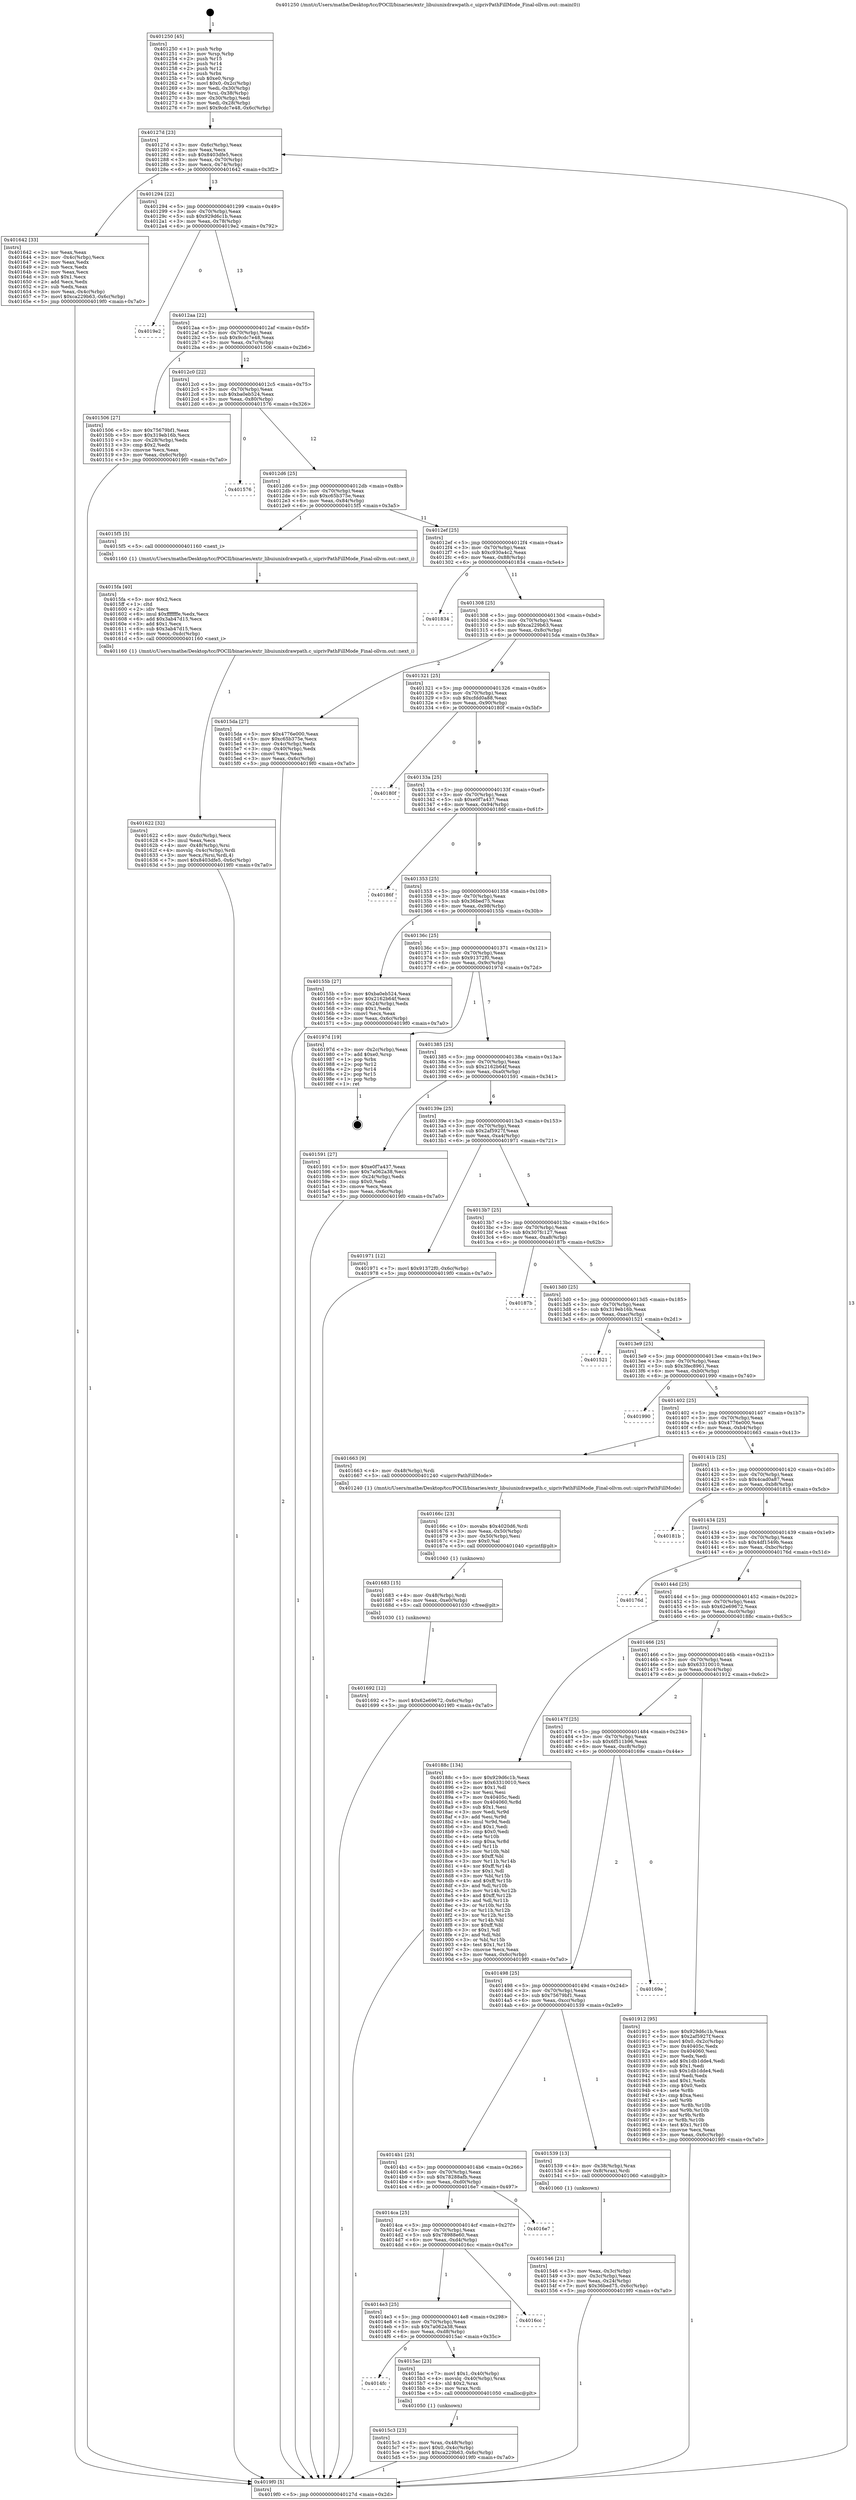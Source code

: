 digraph "0x401250" {
  label = "0x401250 (/mnt/c/Users/mathe/Desktop/tcc/POCII/binaries/extr_libuiunixdrawpath.c_uiprivPathFillMode_Final-ollvm.out::main(0))"
  labelloc = "t"
  node[shape=record]

  Entry [label="",width=0.3,height=0.3,shape=circle,fillcolor=black,style=filled]
  "0x40127d" [label="{
     0x40127d [23]\l
     | [instrs]\l
     &nbsp;&nbsp;0x40127d \<+3\>: mov -0x6c(%rbp),%eax\l
     &nbsp;&nbsp;0x401280 \<+2\>: mov %eax,%ecx\l
     &nbsp;&nbsp;0x401282 \<+6\>: sub $0x8403dfe5,%ecx\l
     &nbsp;&nbsp;0x401288 \<+3\>: mov %eax,-0x70(%rbp)\l
     &nbsp;&nbsp;0x40128b \<+3\>: mov %ecx,-0x74(%rbp)\l
     &nbsp;&nbsp;0x40128e \<+6\>: je 0000000000401642 \<main+0x3f2\>\l
  }"]
  "0x401642" [label="{
     0x401642 [33]\l
     | [instrs]\l
     &nbsp;&nbsp;0x401642 \<+2\>: xor %eax,%eax\l
     &nbsp;&nbsp;0x401644 \<+3\>: mov -0x4c(%rbp),%ecx\l
     &nbsp;&nbsp;0x401647 \<+2\>: mov %eax,%edx\l
     &nbsp;&nbsp;0x401649 \<+2\>: sub %ecx,%edx\l
     &nbsp;&nbsp;0x40164b \<+2\>: mov %eax,%ecx\l
     &nbsp;&nbsp;0x40164d \<+3\>: sub $0x1,%ecx\l
     &nbsp;&nbsp;0x401650 \<+2\>: add %ecx,%edx\l
     &nbsp;&nbsp;0x401652 \<+2\>: sub %edx,%eax\l
     &nbsp;&nbsp;0x401654 \<+3\>: mov %eax,-0x4c(%rbp)\l
     &nbsp;&nbsp;0x401657 \<+7\>: movl $0xca229b63,-0x6c(%rbp)\l
     &nbsp;&nbsp;0x40165e \<+5\>: jmp 00000000004019f0 \<main+0x7a0\>\l
  }"]
  "0x401294" [label="{
     0x401294 [22]\l
     | [instrs]\l
     &nbsp;&nbsp;0x401294 \<+5\>: jmp 0000000000401299 \<main+0x49\>\l
     &nbsp;&nbsp;0x401299 \<+3\>: mov -0x70(%rbp),%eax\l
     &nbsp;&nbsp;0x40129c \<+5\>: sub $0x929d6c1b,%eax\l
     &nbsp;&nbsp;0x4012a1 \<+3\>: mov %eax,-0x78(%rbp)\l
     &nbsp;&nbsp;0x4012a4 \<+6\>: je 00000000004019e2 \<main+0x792\>\l
  }"]
  Exit [label="",width=0.3,height=0.3,shape=circle,fillcolor=black,style=filled,peripheries=2]
  "0x4019e2" [label="{
     0x4019e2\l
  }", style=dashed]
  "0x4012aa" [label="{
     0x4012aa [22]\l
     | [instrs]\l
     &nbsp;&nbsp;0x4012aa \<+5\>: jmp 00000000004012af \<main+0x5f\>\l
     &nbsp;&nbsp;0x4012af \<+3\>: mov -0x70(%rbp),%eax\l
     &nbsp;&nbsp;0x4012b2 \<+5\>: sub $0x9cdc7e48,%eax\l
     &nbsp;&nbsp;0x4012b7 \<+3\>: mov %eax,-0x7c(%rbp)\l
     &nbsp;&nbsp;0x4012ba \<+6\>: je 0000000000401506 \<main+0x2b6\>\l
  }"]
  "0x401692" [label="{
     0x401692 [12]\l
     | [instrs]\l
     &nbsp;&nbsp;0x401692 \<+7\>: movl $0x62e69672,-0x6c(%rbp)\l
     &nbsp;&nbsp;0x401699 \<+5\>: jmp 00000000004019f0 \<main+0x7a0\>\l
  }"]
  "0x401506" [label="{
     0x401506 [27]\l
     | [instrs]\l
     &nbsp;&nbsp;0x401506 \<+5\>: mov $0x75679bf1,%eax\l
     &nbsp;&nbsp;0x40150b \<+5\>: mov $0x319eb16b,%ecx\l
     &nbsp;&nbsp;0x401510 \<+3\>: mov -0x28(%rbp),%edx\l
     &nbsp;&nbsp;0x401513 \<+3\>: cmp $0x2,%edx\l
     &nbsp;&nbsp;0x401516 \<+3\>: cmovne %ecx,%eax\l
     &nbsp;&nbsp;0x401519 \<+3\>: mov %eax,-0x6c(%rbp)\l
     &nbsp;&nbsp;0x40151c \<+5\>: jmp 00000000004019f0 \<main+0x7a0\>\l
  }"]
  "0x4012c0" [label="{
     0x4012c0 [22]\l
     | [instrs]\l
     &nbsp;&nbsp;0x4012c0 \<+5\>: jmp 00000000004012c5 \<main+0x75\>\l
     &nbsp;&nbsp;0x4012c5 \<+3\>: mov -0x70(%rbp),%eax\l
     &nbsp;&nbsp;0x4012c8 \<+5\>: sub $0xba0eb524,%eax\l
     &nbsp;&nbsp;0x4012cd \<+3\>: mov %eax,-0x80(%rbp)\l
     &nbsp;&nbsp;0x4012d0 \<+6\>: je 0000000000401576 \<main+0x326\>\l
  }"]
  "0x4019f0" [label="{
     0x4019f0 [5]\l
     | [instrs]\l
     &nbsp;&nbsp;0x4019f0 \<+5\>: jmp 000000000040127d \<main+0x2d\>\l
  }"]
  "0x401250" [label="{
     0x401250 [45]\l
     | [instrs]\l
     &nbsp;&nbsp;0x401250 \<+1\>: push %rbp\l
     &nbsp;&nbsp;0x401251 \<+3\>: mov %rsp,%rbp\l
     &nbsp;&nbsp;0x401254 \<+2\>: push %r15\l
     &nbsp;&nbsp;0x401256 \<+2\>: push %r14\l
     &nbsp;&nbsp;0x401258 \<+2\>: push %r12\l
     &nbsp;&nbsp;0x40125a \<+1\>: push %rbx\l
     &nbsp;&nbsp;0x40125b \<+7\>: sub $0xe0,%rsp\l
     &nbsp;&nbsp;0x401262 \<+7\>: movl $0x0,-0x2c(%rbp)\l
     &nbsp;&nbsp;0x401269 \<+3\>: mov %edi,-0x30(%rbp)\l
     &nbsp;&nbsp;0x40126c \<+4\>: mov %rsi,-0x38(%rbp)\l
     &nbsp;&nbsp;0x401270 \<+3\>: mov -0x30(%rbp),%edi\l
     &nbsp;&nbsp;0x401273 \<+3\>: mov %edi,-0x28(%rbp)\l
     &nbsp;&nbsp;0x401276 \<+7\>: movl $0x9cdc7e48,-0x6c(%rbp)\l
  }"]
  "0x401683" [label="{
     0x401683 [15]\l
     | [instrs]\l
     &nbsp;&nbsp;0x401683 \<+4\>: mov -0x48(%rbp),%rdi\l
     &nbsp;&nbsp;0x401687 \<+6\>: mov %eax,-0xe0(%rbp)\l
     &nbsp;&nbsp;0x40168d \<+5\>: call 0000000000401030 \<free@plt\>\l
     | [calls]\l
     &nbsp;&nbsp;0x401030 \{1\} (unknown)\l
  }"]
  "0x401576" [label="{
     0x401576\l
  }", style=dashed]
  "0x4012d6" [label="{
     0x4012d6 [25]\l
     | [instrs]\l
     &nbsp;&nbsp;0x4012d6 \<+5\>: jmp 00000000004012db \<main+0x8b\>\l
     &nbsp;&nbsp;0x4012db \<+3\>: mov -0x70(%rbp),%eax\l
     &nbsp;&nbsp;0x4012de \<+5\>: sub $0xc65b375e,%eax\l
     &nbsp;&nbsp;0x4012e3 \<+6\>: mov %eax,-0x84(%rbp)\l
     &nbsp;&nbsp;0x4012e9 \<+6\>: je 00000000004015f5 \<main+0x3a5\>\l
  }"]
  "0x40166c" [label="{
     0x40166c [23]\l
     | [instrs]\l
     &nbsp;&nbsp;0x40166c \<+10\>: movabs $0x4020d6,%rdi\l
     &nbsp;&nbsp;0x401676 \<+3\>: mov %eax,-0x50(%rbp)\l
     &nbsp;&nbsp;0x401679 \<+3\>: mov -0x50(%rbp),%esi\l
     &nbsp;&nbsp;0x40167c \<+2\>: mov $0x0,%al\l
     &nbsp;&nbsp;0x40167e \<+5\>: call 0000000000401040 \<printf@plt\>\l
     | [calls]\l
     &nbsp;&nbsp;0x401040 \{1\} (unknown)\l
  }"]
  "0x4015f5" [label="{
     0x4015f5 [5]\l
     | [instrs]\l
     &nbsp;&nbsp;0x4015f5 \<+5\>: call 0000000000401160 \<next_i\>\l
     | [calls]\l
     &nbsp;&nbsp;0x401160 \{1\} (/mnt/c/Users/mathe/Desktop/tcc/POCII/binaries/extr_libuiunixdrawpath.c_uiprivPathFillMode_Final-ollvm.out::next_i)\l
  }"]
  "0x4012ef" [label="{
     0x4012ef [25]\l
     | [instrs]\l
     &nbsp;&nbsp;0x4012ef \<+5\>: jmp 00000000004012f4 \<main+0xa4\>\l
     &nbsp;&nbsp;0x4012f4 \<+3\>: mov -0x70(%rbp),%eax\l
     &nbsp;&nbsp;0x4012f7 \<+5\>: sub $0xc930a4c2,%eax\l
     &nbsp;&nbsp;0x4012fc \<+6\>: mov %eax,-0x88(%rbp)\l
     &nbsp;&nbsp;0x401302 \<+6\>: je 0000000000401834 \<main+0x5e4\>\l
  }"]
  "0x401622" [label="{
     0x401622 [32]\l
     | [instrs]\l
     &nbsp;&nbsp;0x401622 \<+6\>: mov -0xdc(%rbp),%ecx\l
     &nbsp;&nbsp;0x401628 \<+3\>: imul %eax,%ecx\l
     &nbsp;&nbsp;0x40162b \<+4\>: mov -0x48(%rbp),%rsi\l
     &nbsp;&nbsp;0x40162f \<+4\>: movslq -0x4c(%rbp),%rdi\l
     &nbsp;&nbsp;0x401633 \<+3\>: mov %ecx,(%rsi,%rdi,4)\l
     &nbsp;&nbsp;0x401636 \<+7\>: movl $0x8403dfe5,-0x6c(%rbp)\l
     &nbsp;&nbsp;0x40163d \<+5\>: jmp 00000000004019f0 \<main+0x7a0\>\l
  }"]
  "0x401834" [label="{
     0x401834\l
  }", style=dashed]
  "0x401308" [label="{
     0x401308 [25]\l
     | [instrs]\l
     &nbsp;&nbsp;0x401308 \<+5\>: jmp 000000000040130d \<main+0xbd\>\l
     &nbsp;&nbsp;0x40130d \<+3\>: mov -0x70(%rbp),%eax\l
     &nbsp;&nbsp;0x401310 \<+5\>: sub $0xca229b63,%eax\l
     &nbsp;&nbsp;0x401315 \<+6\>: mov %eax,-0x8c(%rbp)\l
     &nbsp;&nbsp;0x40131b \<+6\>: je 00000000004015da \<main+0x38a\>\l
  }"]
  "0x4015fa" [label="{
     0x4015fa [40]\l
     | [instrs]\l
     &nbsp;&nbsp;0x4015fa \<+5\>: mov $0x2,%ecx\l
     &nbsp;&nbsp;0x4015ff \<+1\>: cltd\l
     &nbsp;&nbsp;0x401600 \<+2\>: idiv %ecx\l
     &nbsp;&nbsp;0x401602 \<+6\>: imul $0xfffffffe,%edx,%ecx\l
     &nbsp;&nbsp;0x401608 \<+6\>: add $0x3ab47d15,%ecx\l
     &nbsp;&nbsp;0x40160e \<+3\>: add $0x1,%ecx\l
     &nbsp;&nbsp;0x401611 \<+6\>: sub $0x3ab47d15,%ecx\l
     &nbsp;&nbsp;0x401617 \<+6\>: mov %ecx,-0xdc(%rbp)\l
     &nbsp;&nbsp;0x40161d \<+5\>: call 0000000000401160 \<next_i\>\l
     | [calls]\l
     &nbsp;&nbsp;0x401160 \{1\} (/mnt/c/Users/mathe/Desktop/tcc/POCII/binaries/extr_libuiunixdrawpath.c_uiprivPathFillMode_Final-ollvm.out::next_i)\l
  }"]
  "0x4015da" [label="{
     0x4015da [27]\l
     | [instrs]\l
     &nbsp;&nbsp;0x4015da \<+5\>: mov $0x4776e000,%eax\l
     &nbsp;&nbsp;0x4015df \<+5\>: mov $0xc65b375e,%ecx\l
     &nbsp;&nbsp;0x4015e4 \<+3\>: mov -0x4c(%rbp),%edx\l
     &nbsp;&nbsp;0x4015e7 \<+3\>: cmp -0x40(%rbp),%edx\l
     &nbsp;&nbsp;0x4015ea \<+3\>: cmovl %ecx,%eax\l
     &nbsp;&nbsp;0x4015ed \<+3\>: mov %eax,-0x6c(%rbp)\l
     &nbsp;&nbsp;0x4015f0 \<+5\>: jmp 00000000004019f0 \<main+0x7a0\>\l
  }"]
  "0x401321" [label="{
     0x401321 [25]\l
     | [instrs]\l
     &nbsp;&nbsp;0x401321 \<+5\>: jmp 0000000000401326 \<main+0xd6\>\l
     &nbsp;&nbsp;0x401326 \<+3\>: mov -0x70(%rbp),%eax\l
     &nbsp;&nbsp;0x401329 \<+5\>: sub $0xcfdd0a88,%eax\l
     &nbsp;&nbsp;0x40132e \<+6\>: mov %eax,-0x90(%rbp)\l
     &nbsp;&nbsp;0x401334 \<+6\>: je 000000000040180f \<main+0x5bf\>\l
  }"]
  "0x4015c3" [label="{
     0x4015c3 [23]\l
     | [instrs]\l
     &nbsp;&nbsp;0x4015c3 \<+4\>: mov %rax,-0x48(%rbp)\l
     &nbsp;&nbsp;0x4015c7 \<+7\>: movl $0x0,-0x4c(%rbp)\l
     &nbsp;&nbsp;0x4015ce \<+7\>: movl $0xca229b63,-0x6c(%rbp)\l
     &nbsp;&nbsp;0x4015d5 \<+5\>: jmp 00000000004019f0 \<main+0x7a0\>\l
  }"]
  "0x40180f" [label="{
     0x40180f\l
  }", style=dashed]
  "0x40133a" [label="{
     0x40133a [25]\l
     | [instrs]\l
     &nbsp;&nbsp;0x40133a \<+5\>: jmp 000000000040133f \<main+0xef\>\l
     &nbsp;&nbsp;0x40133f \<+3\>: mov -0x70(%rbp),%eax\l
     &nbsp;&nbsp;0x401342 \<+5\>: sub $0xe0f7a437,%eax\l
     &nbsp;&nbsp;0x401347 \<+6\>: mov %eax,-0x94(%rbp)\l
     &nbsp;&nbsp;0x40134d \<+6\>: je 000000000040186f \<main+0x61f\>\l
  }"]
  "0x4014fc" [label="{
     0x4014fc\l
  }", style=dashed]
  "0x40186f" [label="{
     0x40186f\l
  }", style=dashed]
  "0x401353" [label="{
     0x401353 [25]\l
     | [instrs]\l
     &nbsp;&nbsp;0x401353 \<+5\>: jmp 0000000000401358 \<main+0x108\>\l
     &nbsp;&nbsp;0x401358 \<+3\>: mov -0x70(%rbp),%eax\l
     &nbsp;&nbsp;0x40135b \<+5\>: sub $0x36bed75,%eax\l
     &nbsp;&nbsp;0x401360 \<+6\>: mov %eax,-0x98(%rbp)\l
     &nbsp;&nbsp;0x401366 \<+6\>: je 000000000040155b \<main+0x30b\>\l
  }"]
  "0x4015ac" [label="{
     0x4015ac [23]\l
     | [instrs]\l
     &nbsp;&nbsp;0x4015ac \<+7\>: movl $0x1,-0x40(%rbp)\l
     &nbsp;&nbsp;0x4015b3 \<+4\>: movslq -0x40(%rbp),%rax\l
     &nbsp;&nbsp;0x4015b7 \<+4\>: shl $0x2,%rax\l
     &nbsp;&nbsp;0x4015bb \<+3\>: mov %rax,%rdi\l
     &nbsp;&nbsp;0x4015be \<+5\>: call 0000000000401050 \<malloc@plt\>\l
     | [calls]\l
     &nbsp;&nbsp;0x401050 \{1\} (unknown)\l
  }"]
  "0x40155b" [label="{
     0x40155b [27]\l
     | [instrs]\l
     &nbsp;&nbsp;0x40155b \<+5\>: mov $0xba0eb524,%eax\l
     &nbsp;&nbsp;0x401560 \<+5\>: mov $0x2162b64f,%ecx\l
     &nbsp;&nbsp;0x401565 \<+3\>: mov -0x24(%rbp),%edx\l
     &nbsp;&nbsp;0x401568 \<+3\>: cmp $0x1,%edx\l
     &nbsp;&nbsp;0x40156b \<+3\>: cmovl %ecx,%eax\l
     &nbsp;&nbsp;0x40156e \<+3\>: mov %eax,-0x6c(%rbp)\l
     &nbsp;&nbsp;0x401571 \<+5\>: jmp 00000000004019f0 \<main+0x7a0\>\l
  }"]
  "0x40136c" [label="{
     0x40136c [25]\l
     | [instrs]\l
     &nbsp;&nbsp;0x40136c \<+5\>: jmp 0000000000401371 \<main+0x121\>\l
     &nbsp;&nbsp;0x401371 \<+3\>: mov -0x70(%rbp),%eax\l
     &nbsp;&nbsp;0x401374 \<+5\>: sub $0x91372f0,%eax\l
     &nbsp;&nbsp;0x401379 \<+6\>: mov %eax,-0x9c(%rbp)\l
     &nbsp;&nbsp;0x40137f \<+6\>: je 000000000040197d \<main+0x72d\>\l
  }"]
  "0x4014e3" [label="{
     0x4014e3 [25]\l
     | [instrs]\l
     &nbsp;&nbsp;0x4014e3 \<+5\>: jmp 00000000004014e8 \<main+0x298\>\l
     &nbsp;&nbsp;0x4014e8 \<+3\>: mov -0x70(%rbp),%eax\l
     &nbsp;&nbsp;0x4014eb \<+5\>: sub $0x7a062a38,%eax\l
     &nbsp;&nbsp;0x4014f0 \<+6\>: mov %eax,-0xd8(%rbp)\l
     &nbsp;&nbsp;0x4014f6 \<+6\>: je 00000000004015ac \<main+0x35c\>\l
  }"]
  "0x40197d" [label="{
     0x40197d [19]\l
     | [instrs]\l
     &nbsp;&nbsp;0x40197d \<+3\>: mov -0x2c(%rbp),%eax\l
     &nbsp;&nbsp;0x401980 \<+7\>: add $0xe0,%rsp\l
     &nbsp;&nbsp;0x401987 \<+1\>: pop %rbx\l
     &nbsp;&nbsp;0x401988 \<+2\>: pop %r12\l
     &nbsp;&nbsp;0x40198a \<+2\>: pop %r14\l
     &nbsp;&nbsp;0x40198c \<+2\>: pop %r15\l
     &nbsp;&nbsp;0x40198e \<+1\>: pop %rbp\l
     &nbsp;&nbsp;0x40198f \<+1\>: ret\l
  }"]
  "0x401385" [label="{
     0x401385 [25]\l
     | [instrs]\l
     &nbsp;&nbsp;0x401385 \<+5\>: jmp 000000000040138a \<main+0x13a\>\l
     &nbsp;&nbsp;0x40138a \<+3\>: mov -0x70(%rbp),%eax\l
     &nbsp;&nbsp;0x40138d \<+5\>: sub $0x2162b64f,%eax\l
     &nbsp;&nbsp;0x401392 \<+6\>: mov %eax,-0xa0(%rbp)\l
     &nbsp;&nbsp;0x401398 \<+6\>: je 0000000000401591 \<main+0x341\>\l
  }"]
  "0x4016cc" [label="{
     0x4016cc\l
  }", style=dashed]
  "0x401591" [label="{
     0x401591 [27]\l
     | [instrs]\l
     &nbsp;&nbsp;0x401591 \<+5\>: mov $0xe0f7a437,%eax\l
     &nbsp;&nbsp;0x401596 \<+5\>: mov $0x7a062a38,%ecx\l
     &nbsp;&nbsp;0x40159b \<+3\>: mov -0x24(%rbp),%edx\l
     &nbsp;&nbsp;0x40159e \<+3\>: cmp $0x0,%edx\l
     &nbsp;&nbsp;0x4015a1 \<+3\>: cmove %ecx,%eax\l
     &nbsp;&nbsp;0x4015a4 \<+3\>: mov %eax,-0x6c(%rbp)\l
     &nbsp;&nbsp;0x4015a7 \<+5\>: jmp 00000000004019f0 \<main+0x7a0\>\l
  }"]
  "0x40139e" [label="{
     0x40139e [25]\l
     | [instrs]\l
     &nbsp;&nbsp;0x40139e \<+5\>: jmp 00000000004013a3 \<main+0x153\>\l
     &nbsp;&nbsp;0x4013a3 \<+3\>: mov -0x70(%rbp),%eax\l
     &nbsp;&nbsp;0x4013a6 \<+5\>: sub $0x2af5927f,%eax\l
     &nbsp;&nbsp;0x4013ab \<+6\>: mov %eax,-0xa4(%rbp)\l
     &nbsp;&nbsp;0x4013b1 \<+6\>: je 0000000000401971 \<main+0x721\>\l
  }"]
  "0x4014ca" [label="{
     0x4014ca [25]\l
     | [instrs]\l
     &nbsp;&nbsp;0x4014ca \<+5\>: jmp 00000000004014cf \<main+0x27f\>\l
     &nbsp;&nbsp;0x4014cf \<+3\>: mov -0x70(%rbp),%eax\l
     &nbsp;&nbsp;0x4014d2 \<+5\>: sub $0x78988e60,%eax\l
     &nbsp;&nbsp;0x4014d7 \<+6\>: mov %eax,-0xd4(%rbp)\l
     &nbsp;&nbsp;0x4014dd \<+6\>: je 00000000004016cc \<main+0x47c\>\l
  }"]
  "0x401971" [label="{
     0x401971 [12]\l
     | [instrs]\l
     &nbsp;&nbsp;0x401971 \<+7\>: movl $0x91372f0,-0x6c(%rbp)\l
     &nbsp;&nbsp;0x401978 \<+5\>: jmp 00000000004019f0 \<main+0x7a0\>\l
  }"]
  "0x4013b7" [label="{
     0x4013b7 [25]\l
     | [instrs]\l
     &nbsp;&nbsp;0x4013b7 \<+5\>: jmp 00000000004013bc \<main+0x16c\>\l
     &nbsp;&nbsp;0x4013bc \<+3\>: mov -0x70(%rbp),%eax\l
     &nbsp;&nbsp;0x4013bf \<+5\>: sub $0x307fc127,%eax\l
     &nbsp;&nbsp;0x4013c4 \<+6\>: mov %eax,-0xa8(%rbp)\l
     &nbsp;&nbsp;0x4013ca \<+6\>: je 000000000040187b \<main+0x62b\>\l
  }"]
  "0x4016e7" [label="{
     0x4016e7\l
  }", style=dashed]
  "0x40187b" [label="{
     0x40187b\l
  }", style=dashed]
  "0x4013d0" [label="{
     0x4013d0 [25]\l
     | [instrs]\l
     &nbsp;&nbsp;0x4013d0 \<+5\>: jmp 00000000004013d5 \<main+0x185\>\l
     &nbsp;&nbsp;0x4013d5 \<+3\>: mov -0x70(%rbp),%eax\l
     &nbsp;&nbsp;0x4013d8 \<+5\>: sub $0x319eb16b,%eax\l
     &nbsp;&nbsp;0x4013dd \<+6\>: mov %eax,-0xac(%rbp)\l
     &nbsp;&nbsp;0x4013e3 \<+6\>: je 0000000000401521 \<main+0x2d1\>\l
  }"]
  "0x401546" [label="{
     0x401546 [21]\l
     | [instrs]\l
     &nbsp;&nbsp;0x401546 \<+3\>: mov %eax,-0x3c(%rbp)\l
     &nbsp;&nbsp;0x401549 \<+3\>: mov -0x3c(%rbp),%eax\l
     &nbsp;&nbsp;0x40154c \<+3\>: mov %eax,-0x24(%rbp)\l
     &nbsp;&nbsp;0x40154f \<+7\>: movl $0x36bed75,-0x6c(%rbp)\l
     &nbsp;&nbsp;0x401556 \<+5\>: jmp 00000000004019f0 \<main+0x7a0\>\l
  }"]
  "0x401521" [label="{
     0x401521\l
  }", style=dashed]
  "0x4013e9" [label="{
     0x4013e9 [25]\l
     | [instrs]\l
     &nbsp;&nbsp;0x4013e9 \<+5\>: jmp 00000000004013ee \<main+0x19e\>\l
     &nbsp;&nbsp;0x4013ee \<+3\>: mov -0x70(%rbp),%eax\l
     &nbsp;&nbsp;0x4013f1 \<+5\>: sub $0x3fec8961,%eax\l
     &nbsp;&nbsp;0x4013f6 \<+6\>: mov %eax,-0xb0(%rbp)\l
     &nbsp;&nbsp;0x4013fc \<+6\>: je 0000000000401990 \<main+0x740\>\l
  }"]
  "0x4014b1" [label="{
     0x4014b1 [25]\l
     | [instrs]\l
     &nbsp;&nbsp;0x4014b1 \<+5\>: jmp 00000000004014b6 \<main+0x266\>\l
     &nbsp;&nbsp;0x4014b6 \<+3\>: mov -0x70(%rbp),%eax\l
     &nbsp;&nbsp;0x4014b9 \<+5\>: sub $0x78288afb,%eax\l
     &nbsp;&nbsp;0x4014be \<+6\>: mov %eax,-0xd0(%rbp)\l
     &nbsp;&nbsp;0x4014c4 \<+6\>: je 00000000004016e7 \<main+0x497\>\l
  }"]
  "0x401990" [label="{
     0x401990\l
  }", style=dashed]
  "0x401402" [label="{
     0x401402 [25]\l
     | [instrs]\l
     &nbsp;&nbsp;0x401402 \<+5\>: jmp 0000000000401407 \<main+0x1b7\>\l
     &nbsp;&nbsp;0x401407 \<+3\>: mov -0x70(%rbp),%eax\l
     &nbsp;&nbsp;0x40140a \<+5\>: sub $0x4776e000,%eax\l
     &nbsp;&nbsp;0x40140f \<+6\>: mov %eax,-0xb4(%rbp)\l
     &nbsp;&nbsp;0x401415 \<+6\>: je 0000000000401663 \<main+0x413\>\l
  }"]
  "0x401539" [label="{
     0x401539 [13]\l
     | [instrs]\l
     &nbsp;&nbsp;0x401539 \<+4\>: mov -0x38(%rbp),%rax\l
     &nbsp;&nbsp;0x40153d \<+4\>: mov 0x8(%rax),%rdi\l
     &nbsp;&nbsp;0x401541 \<+5\>: call 0000000000401060 \<atoi@plt\>\l
     | [calls]\l
     &nbsp;&nbsp;0x401060 \{1\} (unknown)\l
  }"]
  "0x401663" [label="{
     0x401663 [9]\l
     | [instrs]\l
     &nbsp;&nbsp;0x401663 \<+4\>: mov -0x48(%rbp),%rdi\l
     &nbsp;&nbsp;0x401667 \<+5\>: call 0000000000401240 \<uiprivPathFillMode\>\l
     | [calls]\l
     &nbsp;&nbsp;0x401240 \{1\} (/mnt/c/Users/mathe/Desktop/tcc/POCII/binaries/extr_libuiunixdrawpath.c_uiprivPathFillMode_Final-ollvm.out::uiprivPathFillMode)\l
  }"]
  "0x40141b" [label="{
     0x40141b [25]\l
     | [instrs]\l
     &nbsp;&nbsp;0x40141b \<+5\>: jmp 0000000000401420 \<main+0x1d0\>\l
     &nbsp;&nbsp;0x401420 \<+3\>: mov -0x70(%rbp),%eax\l
     &nbsp;&nbsp;0x401423 \<+5\>: sub $0x4cad0a87,%eax\l
     &nbsp;&nbsp;0x401428 \<+6\>: mov %eax,-0xb8(%rbp)\l
     &nbsp;&nbsp;0x40142e \<+6\>: je 000000000040181b \<main+0x5cb\>\l
  }"]
  "0x401498" [label="{
     0x401498 [25]\l
     | [instrs]\l
     &nbsp;&nbsp;0x401498 \<+5\>: jmp 000000000040149d \<main+0x24d\>\l
     &nbsp;&nbsp;0x40149d \<+3\>: mov -0x70(%rbp),%eax\l
     &nbsp;&nbsp;0x4014a0 \<+5\>: sub $0x75679bf1,%eax\l
     &nbsp;&nbsp;0x4014a5 \<+6\>: mov %eax,-0xcc(%rbp)\l
     &nbsp;&nbsp;0x4014ab \<+6\>: je 0000000000401539 \<main+0x2e9\>\l
  }"]
  "0x40181b" [label="{
     0x40181b\l
  }", style=dashed]
  "0x401434" [label="{
     0x401434 [25]\l
     | [instrs]\l
     &nbsp;&nbsp;0x401434 \<+5\>: jmp 0000000000401439 \<main+0x1e9\>\l
     &nbsp;&nbsp;0x401439 \<+3\>: mov -0x70(%rbp),%eax\l
     &nbsp;&nbsp;0x40143c \<+5\>: sub $0x4df1549b,%eax\l
     &nbsp;&nbsp;0x401441 \<+6\>: mov %eax,-0xbc(%rbp)\l
     &nbsp;&nbsp;0x401447 \<+6\>: je 000000000040176d \<main+0x51d\>\l
  }"]
  "0x40169e" [label="{
     0x40169e\l
  }", style=dashed]
  "0x40176d" [label="{
     0x40176d\l
  }", style=dashed]
  "0x40144d" [label="{
     0x40144d [25]\l
     | [instrs]\l
     &nbsp;&nbsp;0x40144d \<+5\>: jmp 0000000000401452 \<main+0x202\>\l
     &nbsp;&nbsp;0x401452 \<+3\>: mov -0x70(%rbp),%eax\l
     &nbsp;&nbsp;0x401455 \<+5\>: sub $0x62e69672,%eax\l
     &nbsp;&nbsp;0x40145a \<+6\>: mov %eax,-0xc0(%rbp)\l
     &nbsp;&nbsp;0x401460 \<+6\>: je 000000000040188c \<main+0x63c\>\l
  }"]
  "0x40147f" [label="{
     0x40147f [25]\l
     | [instrs]\l
     &nbsp;&nbsp;0x40147f \<+5\>: jmp 0000000000401484 \<main+0x234\>\l
     &nbsp;&nbsp;0x401484 \<+3\>: mov -0x70(%rbp),%eax\l
     &nbsp;&nbsp;0x401487 \<+5\>: sub $0x6f511b96,%eax\l
     &nbsp;&nbsp;0x40148c \<+6\>: mov %eax,-0xc8(%rbp)\l
     &nbsp;&nbsp;0x401492 \<+6\>: je 000000000040169e \<main+0x44e\>\l
  }"]
  "0x40188c" [label="{
     0x40188c [134]\l
     | [instrs]\l
     &nbsp;&nbsp;0x40188c \<+5\>: mov $0x929d6c1b,%eax\l
     &nbsp;&nbsp;0x401891 \<+5\>: mov $0x63310010,%ecx\l
     &nbsp;&nbsp;0x401896 \<+2\>: mov $0x1,%dl\l
     &nbsp;&nbsp;0x401898 \<+2\>: xor %esi,%esi\l
     &nbsp;&nbsp;0x40189a \<+7\>: mov 0x40405c,%edi\l
     &nbsp;&nbsp;0x4018a1 \<+8\>: mov 0x404060,%r8d\l
     &nbsp;&nbsp;0x4018a9 \<+3\>: sub $0x1,%esi\l
     &nbsp;&nbsp;0x4018ac \<+3\>: mov %edi,%r9d\l
     &nbsp;&nbsp;0x4018af \<+3\>: add %esi,%r9d\l
     &nbsp;&nbsp;0x4018b2 \<+4\>: imul %r9d,%edi\l
     &nbsp;&nbsp;0x4018b6 \<+3\>: and $0x1,%edi\l
     &nbsp;&nbsp;0x4018b9 \<+3\>: cmp $0x0,%edi\l
     &nbsp;&nbsp;0x4018bc \<+4\>: sete %r10b\l
     &nbsp;&nbsp;0x4018c0 \<+4\>: cmp $0xa,%r8d\l
     &nbsp;&nbsp;0x4018c4 \<+4\>: setl %r11b\l
     &nbsp;&nbsp;0x4018c8 \<+3\>: mov %r10b,%bl\l
     &nbsp;&nbsp;0x4018cb \<+3\>: xor $0xff,%bl\l
     &nbsp;&nbsp;0x4018ce \<+3\>: mov %r11b,%r14b\l
     &nbsp;&nbsp;0x4018d1 \<+4\>: xor $0xff,%r14b\l
     &nbsp;&nbsp;0x4018d5 \<+3\>: xor $0x1,%dl\l
     &nbsp;&nbsp;0x4018d8 \<+3\>: mov %bl,%r15b\l
     &nbsp;&nbsp;0x4018db \<+4\>: and $0xff,%r15b\l
     &nbsp;&nbsp;0x4018df \<+3\>: and %dl,%r10b\l
     &nbsp;&nbsp;0x4018e2 \<+3\>: mov %r14b,%r12b\l
     &nbsp;&nbsp;0x4018e5 \<+4\>: and $0xff,%r12b\l
     &nbsp;&nbsp;0x4018e9 \<+3\>: and %dl,%r11b\l
     &nbsp;&nbsp;0x4018ec \<+3\>: or %r10b,%r15b\l
     &nbsp;&nbsp;0x4018ef \<+3\>: or %r11b,%r12b\l
     &nbsp;&nbsp;0x4018f2 \<+3\>: xor %r12b,%r15b\l
     &nbsp;&nbsp;0x4018f5 \<+3\>: or %r14b,%bl\l
     &nbsp;&nbsp;0x4018f8 \<+3\>: xor $0xff,%bl\l
     &nbsp;&nbsp;0x4018fb \<+3\>: or $0x1,%dl\l
     &nbsp;&nbsp;0x4018fe \<+2\>: and %dl,%bl\l
     &nbsp;&nbsp;0x401900 \<+3\>: or %bl,%r15b\l
     &nbsp;&nbsp;0x401903 \<+4\>: test $0x1,%r15b\l
     &nbsp;&nbsp;0x401907 \<+3\>: cmovne %ecx,%eax\l
     &nbsp;&nbsp;0x40190a \<+3\>: mov %eax,-0x6c(%rbp)\l
     &nbsp;&nbsp;0x40190d \<+5\>: jmp 00000000004019f0 \<main+0x7a0\>\l
  }"]
  "0x401466" [label="{
     0x401466 [25]\l
     | [instrs]\l
     &nbsp;&nbsp;0x401466 \<+5\>: jmp 000000000040146b \<main+0x21b\>\l
     &nbsp;&nbsp;0x40146b \<+3\>: mov -0x70(%rbp),%eax\l
     &nbsp;&nbsp;0x40146e \<+5\>: sub $0x63310010,%eax\l
     &nbsp;&nbsp;0x401473 \<+6\>: mov %eax,-0xc4(%rbp)\l
     &nbsp;&nbsp;0x401479 \<+6\>: je 0000000000401912 \<main+0x6c2\>\l
  }"]
  "0x401912" [label="{
     0x401912 [95]\l
     | [instrs]\l
     &nbsp;&nbsp;0x401912 \<+5\>: mov $0x929d6c1b,%eax\l
     &nbsp;&nbsp;0x401917 \<+5\>: mov $0x2af5927f,%ecx\l
     &nbsp;&nbsp;0x40191c \<+7\>: movl $0x0,-0x2c(%rbp)\l
     &nbsp;&nbsp;0x401923 \<+7\>: mov 0x40405c,%edx\l
     &nbsp;&nbsp;0x40192a \<+7\>: mov 0x404060,%esi\l
     &nbsp;&nbsp;0x401931 \<+2\>: mov %edx,%edi\l
     &nbsp;&nbsp;0x401933 \<+6\>: add $0x1db1dde4,%edi\l
     &nbsp;&nbsp;0x401939 \<+3\>: sub $0x1,%edi\l
     &nbsp;&nbsp;0x40193c \<+6\>: sub $0x1db1dde4,%edi\l
     &nbsp;&nbsp;0x401942 \<+3\>: imul %edi,%edx\l
     &nbsp;&nbsp;0x401945 \<+3\>: and $0x1,%edx\l
     &nbsp;&nbsp;0x401948 \<+3\>: cmp $0x0,%edx\l
     &nbsp;&nbsp;0x40194b \<+4\>: sete %r8b\l
     &nbsp;&nbsp;0x40194f \<+3\>: cmp $0xa,%esi\l
     &nbsp;&nbsp;0x401952 \<+4\>: setl %r9b\l
     &nbsp;&nbsp;0x401956 \<+3\>: mov %r8b,%r10b\l
     &nbsp;&nbsp;0x401959 \<+3\>: and %r9b,%r10b\l
     &nbsp;&nbsp;0x40195c \<+3\>: xor %r9b,%r8b\l
     &nbsp;&nbsp;0x40195f \<+3\>: or %r8b,%r10b\l
     &nbsp;&nbsp;0x401962 \<+4\>: test $0x1,%r10b\l
     &nbsp;&nbsp;0x401966 \<+3\>: cmovne %ecx,%eax\l
     &nbsp;&nbsp;0x401969 \<+3\>: mov %eax,-0x6c(%rbp)\l
     &nbsp;&nbsp;0x40196c \<+5\>: jmp 00000000004019f0 \<main+0x7a0\>\l
  }"]
  Entry -> "0x401250" [label=" 1"]
  "0x40127d" -> "0x401642" [label=" 1"]
  "0x40127d" -> "0x401294" [label=" 13"]
  "0x40197d" -> Exit [label=" 1"]
  "0x401294" -> "0x4019e2" [label=" 0"]
  "0x401294" -> "0x4012aa" [label=" 13"]
  "0x401971" -> "0x4019f0" [label=" 1"]
  "0x4012aa" -> "0x401506" [label=" 1"]
  "0x4012aa" -> "0x4012c0" [label=" 12"]
  "0x401506" -> "0x4019f0" [label=" 1"]
  "0x401250" -> "0x40127d" [label=" 1"]
  "0x4019f0" -> "0x40127d" [label=" 13"]
  "0x401912" -> "0x4019f0" [label=" 1"]
  "0x4012c0" -> "0x401576" [label=" 0"]
  "0x4012c0" -> "0x4012d6" [label=" 12"]
  "0x40188c" -> "0x4019f0" [label=" 1"]
  "0x4012d6" -> "0x4015f5" [label=" 1"]
  "0x4012d6" -> "0x4012ef" [label=" 11"]
  "0x401692" -> "0x4019f0" [label=" 1"]
  "0x4012ef" -> "0x401834" [label=" 0"]
  "0x4012ef" -> "0x401308" [label=" 11"]
  "0x401683" -> "0x401692" [label=" 1"]
  "0x401308" -> "0x4015da" [label=" 2"]
  "0x401308" -> "0x401321" [label=" 9"]
  "0x40166c" -> "0x401683" [label=" 1"]
  "0x401321" -> "0x40180f" [label=" 0"]
  "0x401321" -> "0x40133a" [label=" 9"]
  "0x401663" -> "0x40166c" [label=" 1"]
  "0x40133a" -> "0x40186f" [label=" 0"]
  "0x40133a" -> "0x401353" [label=" 9"]
  "0x401642" -> "0x4019f0" [label=" 1"]
  "0x401353" -> "0x40155b" [label=" 1"]
  "0x401353" -> "0x40136c" [label=" 8"]
  "0x401622" -> "0x4019f0" [label=" 1"]
  "0x40136c" -> "0x40197d" [label=" 1"]
  "0x40136c" -> "0x401385" [label=" 7"]
  "0x4015f5" -> "0x4015fa" [label=" 1"]
  "0x401385" -> "0x401591" [label=" 1"]
  "0x401385" -> "0x40139e" [label=" 6"]
  "0x4015da" -> "0x4019f0" [label=" 2"]
  "0x40139e" -> "0x401971" [label=" 1"]
  "0x40139e" -> "0x4013b7" [label=" 5"]
  "0x4015ac" -> "0x4015c3" [label=" 1"]
  "0x4013b7" -> "0x40187b" [label=" 0"]
  "0x4013b7" -> "0x4013d0" [label=" 5"]
  "0x4014e3" -> "0x4014fc" [label=" 0"]
  "0x4013d0" -> "0x401521" [label=" 0"]
  "0x4013d0" -> "0x4013e9" [label=" 5"]
  "0x4015fa" -> "0x401622" [label=" 1"]
  "0x4013e9" -> "0x401990" [label=" 0"]
  "0x4013e9" -> "0x401402" [label=" 5"]
  "0x4014ca" -> "0x4014e3" [label=" 1"]
  "0x401402" -> "0x401663" [label=" 1"]
  "0x401402" -> "0x40141b" [label=" 4"]
  "0x4014ca" -> "0x4016cc" [label=" 0"]
  "0x40141b" -> "0x40181b" [label=" 0"]
  "0x40141b" -> "0x401434" [label=" 4"]
  "0x4014b1" -> "0x4014ca" [label=" 1"]
  "0x401434" -> "0x40176d" [label=" 0"]
  "0x401434" -> "0x40144d" [label=" 4"]
  "0x4014b1" -> "0x4016e7" [label=" 0"]
  "0x40144d" -> "0x40188c" [label=" 1"]
  "0x40144d" -> "0x401466" [label=" 3"]
  "0x401591" -> "0x4019f0" [label=" 1"]
  "0x401466" -> "0x401912" [label=" 1"]
  "0x401466" -> "0x40147f" [label=" 2"]
  "0x4014e3" -> "0x4015ac" [label=" 1"]
  "0x40147f" -> "0x40169e" [label=" 0"]
  "0x40147f" -> "0x401498" [label=" 2"]
  "0x4015c3" -> "0x4019f0" [label=" 1"]
  "0x401498" -> "0x401539" [label=" 1"]
  "0x401498" -> "0x4014b1" [label=" 1"]
  "0x401539" -> "0x401546" [label=" 1"]
  "0x401546" -> "0x4019f0" [label=" 1"]
  "0x40155b" -> "0x4019f0" [label=" 1"]
}
